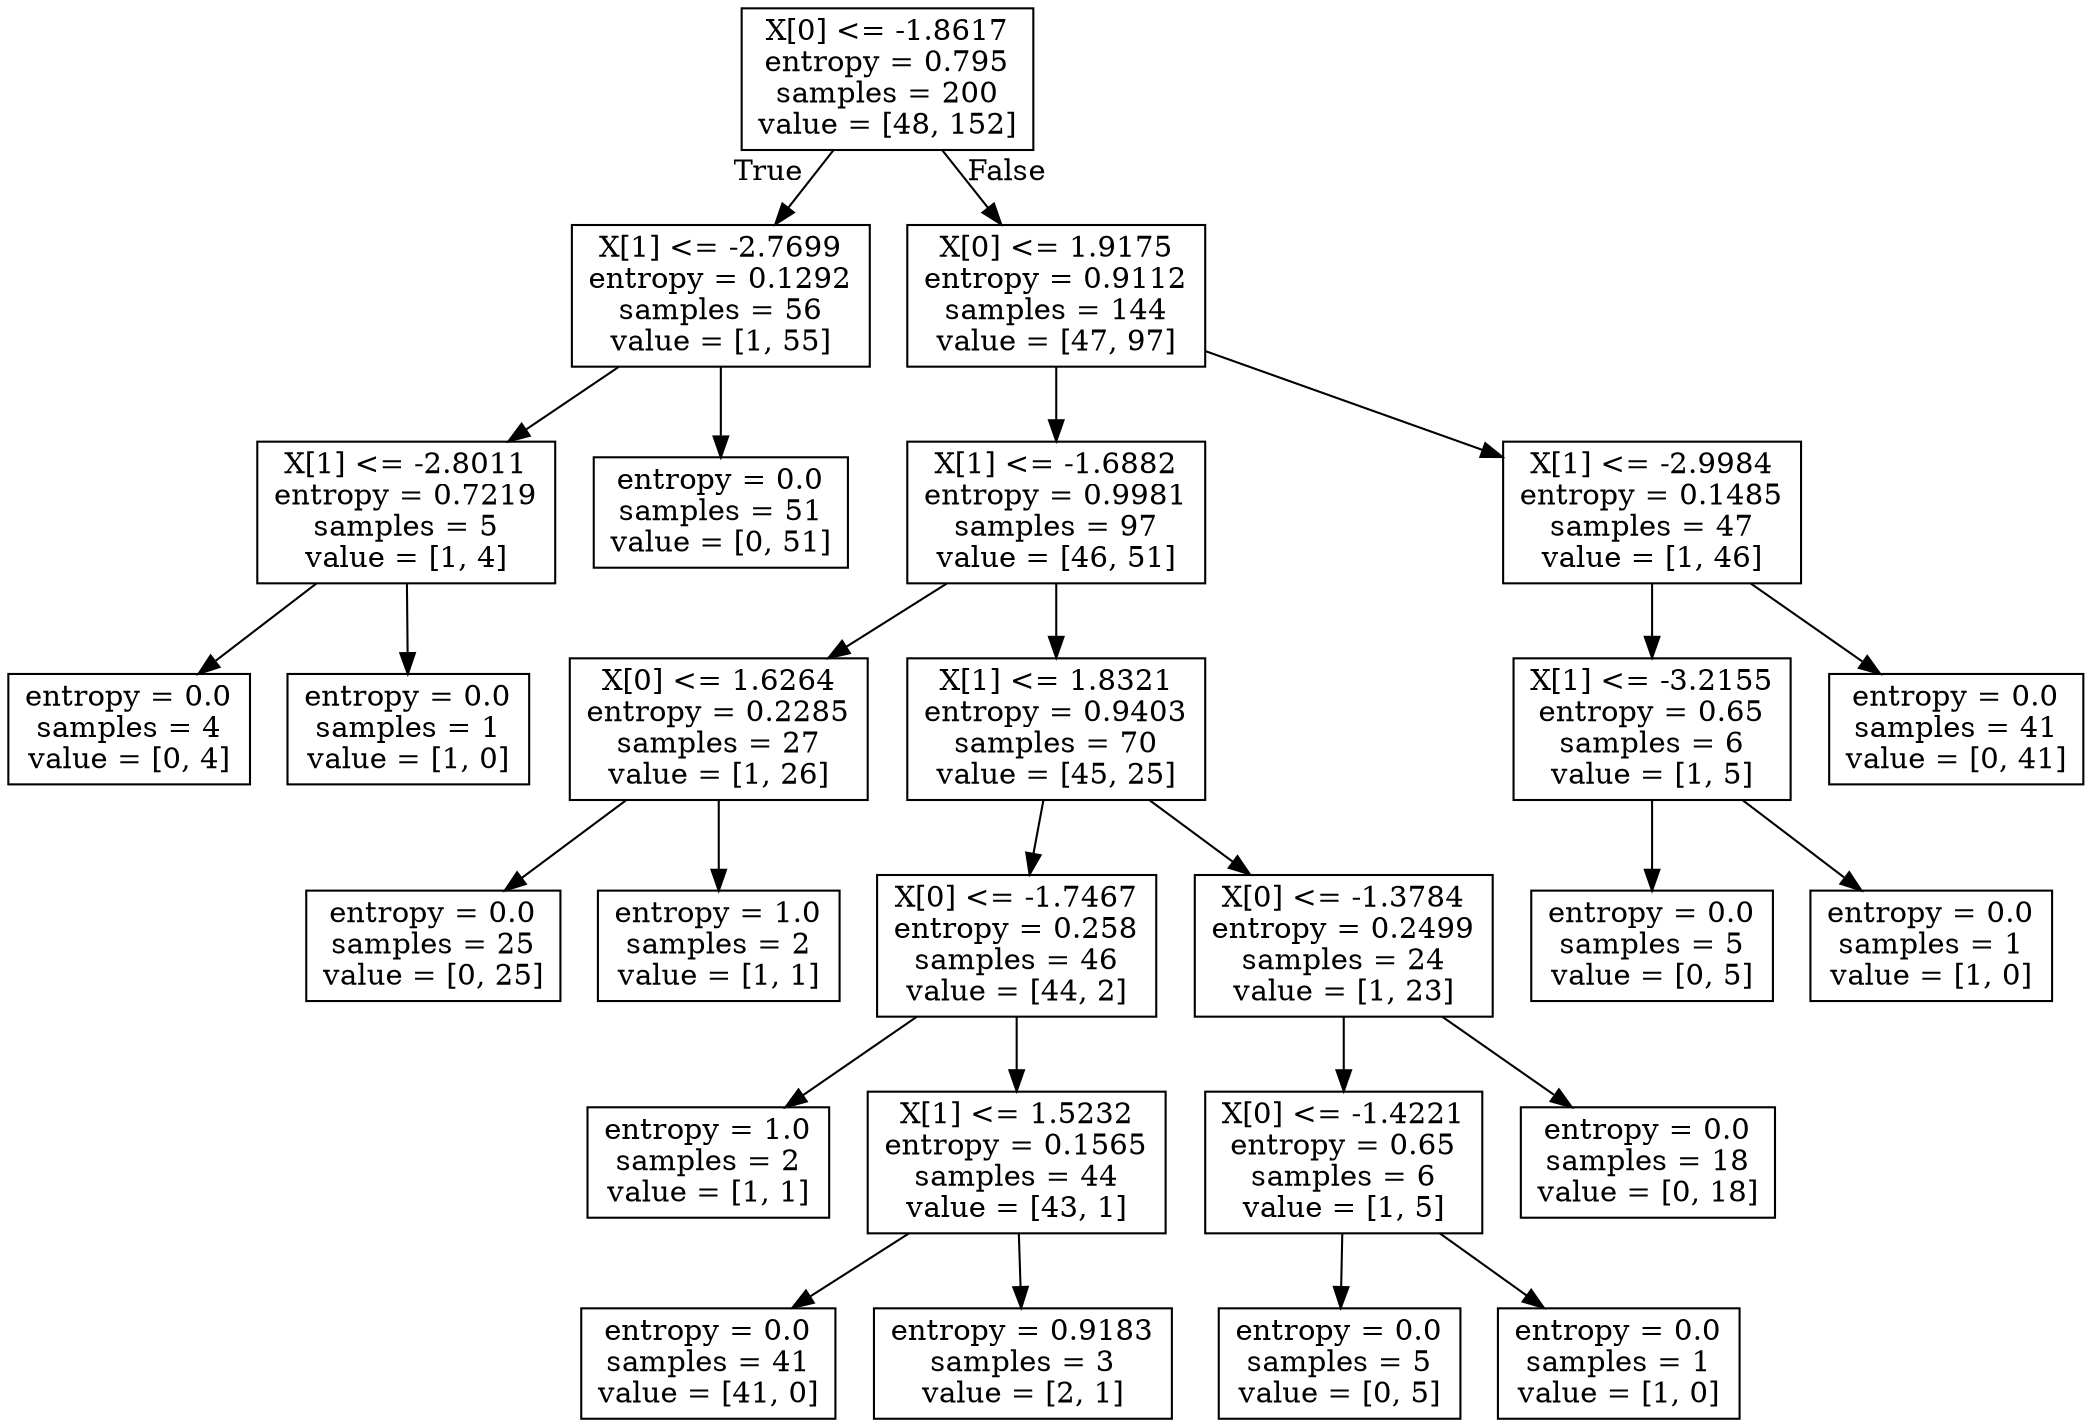 digraph Tree {
node [shape=box] ;
0 [label="X[0] <= -1.8617\nentropy = 0.795\nsamples = 200\nvalue = [48, 152]"] ;
1 [label="X[1] <= -2.7699\nentropy = 0.1292\nsamples = 56\nvalue = [1, 55]"] ;
0 -> 1 [labeldistance=2.5, labelangle=45, headlabel="True"] ;
2 [label="X[1] <= -2.8011\nentropy = 0.7219\nsamples = 5\nvalue = [1, 4]"] ;
1 -> 2 ;
3 [label="entropy = 0.0\nsamples = 4\nvalue = [0, 4]"] ;
2 -> 3 ;
4 [label="entropy = 0.0\nsamples = 1\nvalue = [1, 0]"] ;
2 -> 4 ;
5 [label="entropy = 0.0\nsamples = 51\nvalue = [0, 51]"] ;
1 -> 5 ;
6 [label="X[0] <= 1.9175\nentropy = 0.9112\nsamples = 144\nvalue = [47, 97]"] ;
0 -> 6 [labeldistance=2.5, labelangle=-45, headlabel="False"] ;
7 [label="X[1] <= -1.6882\nentropy = 0.9981\nsamples = 97\nvalue = [46, 51]"] ;
6 -> 7 ;
8 [label="X[0] <= 1.6264\nentropy = 0.2285\nsamples = 27\nvalue = [1, 26]"] ;
7 -> 8 ;
9 [label="entropy = 0.0\nsamples = 25\nvalue = [0, 25]"] ;
8 -> 9 ;
10 [label="entropy = 1.0\nsamples = 2\nvalue = [1, 1]"] ;
8 -> 10 ;
11 [label="X[1] <= 1.8321\nentropy = 0.9403\nsamples = 70\nvalue = [45, 25]"] ;
7 -> 11 ;
12 [label="X[0] <= -1.7467\nentropy = 0.258\nsamples = 46\nvalue = [44, 2]"] ;
11 -> 12 ;
13 [label="entropy = 1.0\nsamples = 2\nvalue = [1, 1]"] ;
12 -> 13 ;
14 [label="X[1] <= 1.5232\nentropy = 0.1565\nsamples = 44\nvalue = [43, 1]"] ;
12 -> 14 ;
15 [label="entropy = 0.0\nsamples = 41\nvalue = [41, 0]"] ;
14 -> 15 ;
16 [label="entropy = 0.9183\nsamples = 3\nvalue = [2, 1]"] ;
14 -> 16 ;
17 [label="X[0] <= -1.3784\nentropy = 0.2499\nsamples = 24\nvalue = [1, 23]"] ;
11 -> 17 ;
18 [label="X[0] <= -1.4221\nentropy = 0.65\nsamples = 6\nvalue = [1, 5]"] ;
17 -> 18 ;
19 [label="entropy = 0.0\nsamples = 5\nvalue = [0, 5]"] ;
18 -> 19 ;
20 [label="entropy = 0.0\nsamples = 1\nvalue = [1, 0]"] ;
18 -> 20 ;
21 [label="entropy = 0.0\nsamples = 18\nvalue = [0, 18]"] ;
17 -> 21 ;
22 [label="X[1] <= -2.9984\nentropy = 0.1485\nsamples = 47\nvalue = [1, 46]"] ;
6 -> 22 ;
23 [label="X[1] <= -3.2155\nentropy = 0.65\nsamples = 6\nvalue = [1, 5]"] ;
22 -> 23 ;
24 [label="entropy = 0.0\nsamples = 5\nvalue = [0, 5]"] ;
23 -> 24 ;
25 [label="entropy = 0.0\nsamples = 1\nvalue = [1, 0]"] ;
23 -> 25 ;
26 [label="entropy = 0.0\nsamples = 41\nvalue = [0, 41]"] ;
22 -> 26 ;
}